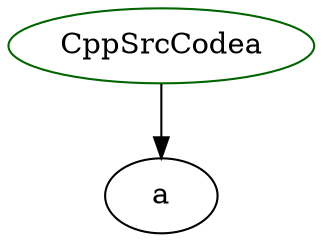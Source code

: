 digraph cppsrccodea{
CppSrcCodea -> a;
CppSrcCodea	[shape=oval, color=darkgreen, label="CppSrcCodea"];
}
